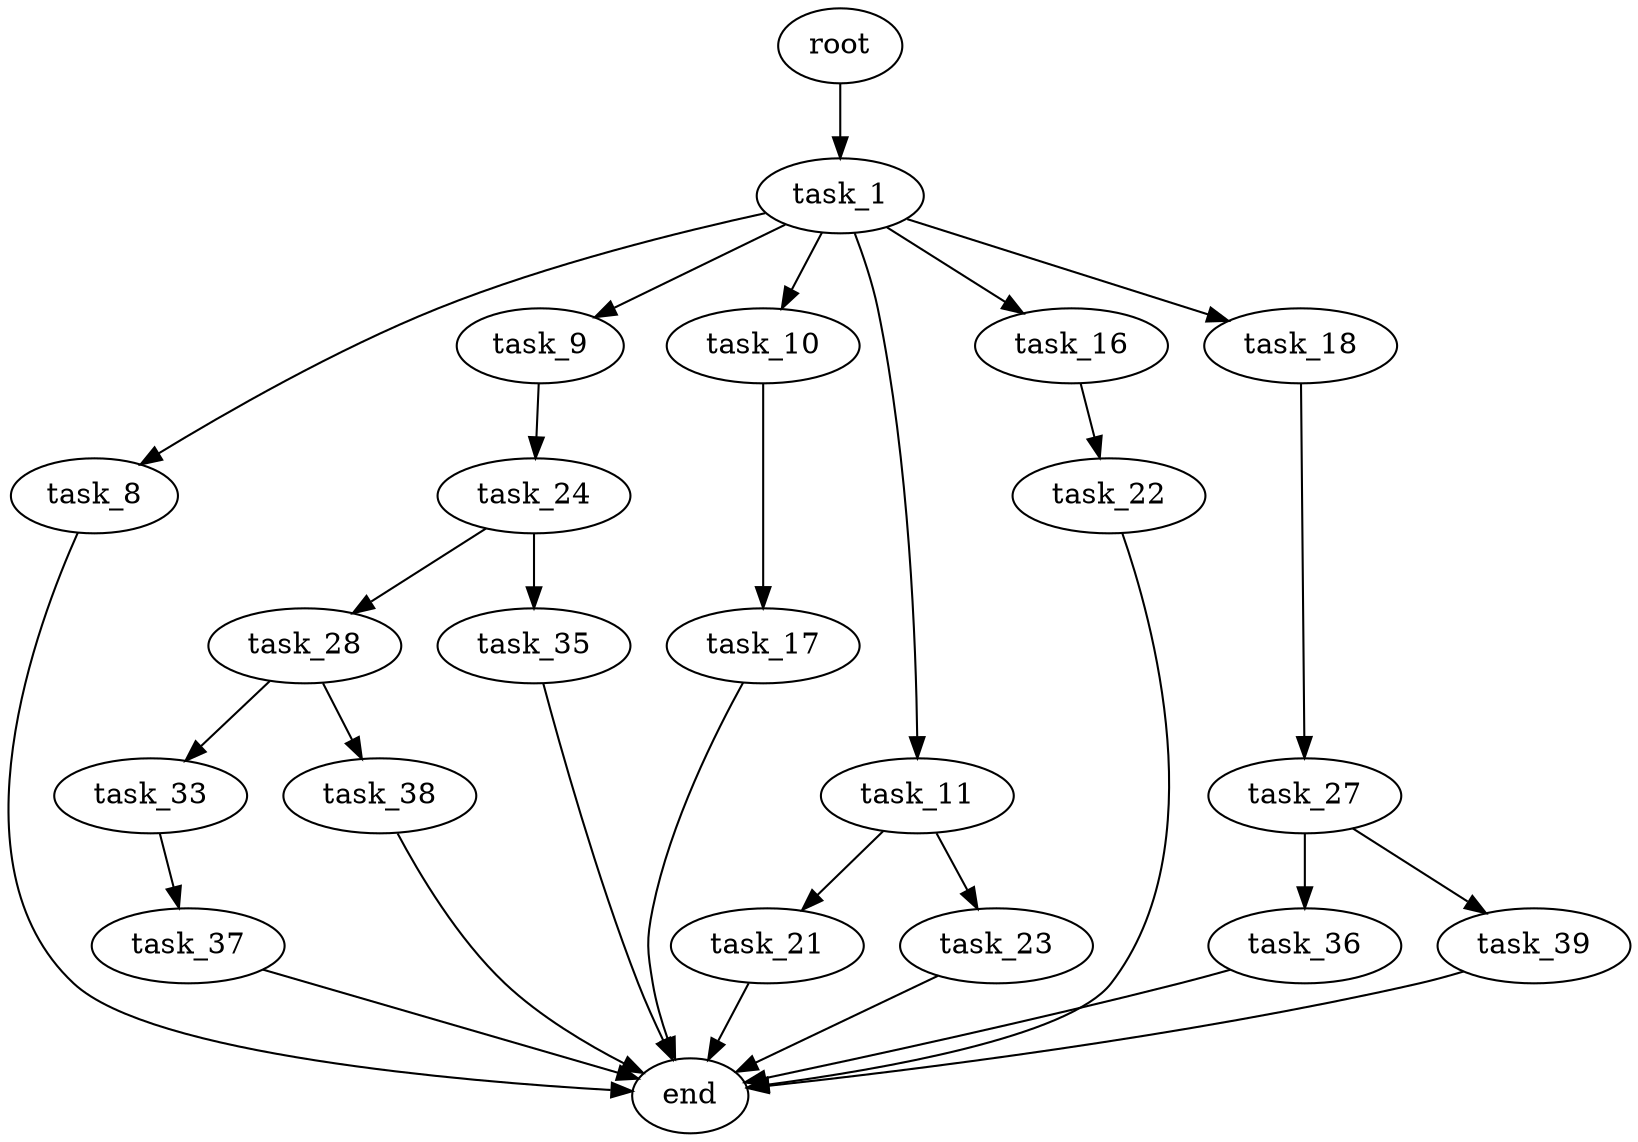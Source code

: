 digraph G {
  root [size="0.000000"];
  task_1 [size="8482264232.000000"];
  task_8 [size="1050259965664.000000"];
  task_9 [size="6832618649.000000"];
  task_10 [size="134217728000.000000"];
  task_11 [size="94674417148.000000"];
  task_16 [size="9652822043.000000"];
  task_17 [size="28991029248.000000"];
  task_18 [size="8589934592.000000"];
  task_21 [size="187181297591.000000"];
  task_22 [size="127918835764.000000"];
  task_23 [size="31361234914.000000"];
  task_24 [size="14069162935.000000"];
  task_27 [size="27786811899.000000"];
  task_28 [size="330463611532.000000"];
  task_33 [size="19495732274.000000"];
  task_35 [size="68719476736.000000"];
  task_36 [size="82912813949.000000"];
  task_37 [size="134217728000.000000"];
  task_38 [size="55420068441.000000"];
  task_39 [size="11960078057.000000"];
  end [size="0.000000"];

  root -> task_1 [size="1.000000"];
  task_1 -> task_8 [size="134217728.000000"];
  task_1 -> task_9 [size="134217728.000000"];
  task_1 -> task_10 [size="134217728.000000"];
  task_1 -> task_11 [size="134217728.000000"];
  task_1 -> task_16 [size="134217728.000000"];
  task_1 -> task_18 [size="134217728.000000"];
  task_8 -> end [size="1.000000"];
  task_9 -> task_24 [size="134217728.000000"];
  task_10 -> task_17 [size="209715200.000000"];
  task_11 -> task_21 [size="75497472.000000"];
  task_11 -> task_23 [size="75497472.000000"];
  task_16 -> task_22 [size="209715200.000000"];
  task_17 -> end [size="1.000000"];
  task_18 -> task_27 [size="33554432.000000"];
  task_21 -> end [size="1.000000"];
  task_22 -> end [size="1.000000"];
  task_23 -> end [size="1.000000"];
  task_24 -> task_28 [size="301989888.000000"];
  task_24 -> task_35 [size="301989888.000000"];
  task_27 -> task_36 [size="838860800.000000"];
  task_27 -> task_39 [size="838860800.000000"];
  task_28 -> task_33 [size="209715200.000000"];
  task_28 -> task_38 [size="209715200.000000"];
  task_33 -> task_37 [size="536870912.000000"];
  task_35 -> end [size="1.000000"];
  task_36 -> end [size="1.000000"];
  task_37 -> end [size="1.000000"];
  task_38 -> end [size="1.000000"];
  task_39 -> end [size="1.000000"];
}
